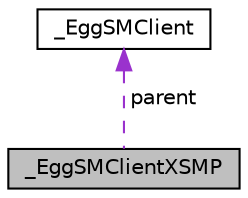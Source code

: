 digraph "_EggSMClientXSMP"
{
  edge [fontname="Helvetica",fontsize="10",labelfontname="Helvetica",labelfontsize="10"];
  node [fontname="Helvetica",fontsize="10",shape=record];
  Node1 [label="_EggSMClientXSMP",height=0.2,width=0.4,color="black", fillcolor="grey75", style="filled" fontcolor="black"];
  Node2 -> Node1 [dir="back",color="darkorchid3",fontsize="10",style="dashed",label=" parent" ,fontname="Helvetica"];
  Node2 [label="_EggSMClient",height=0.2,width=0.4,color="black", fillcolor="white", style="filled",URL="$d1/d15/struct__EggSMClient.html"];
}
